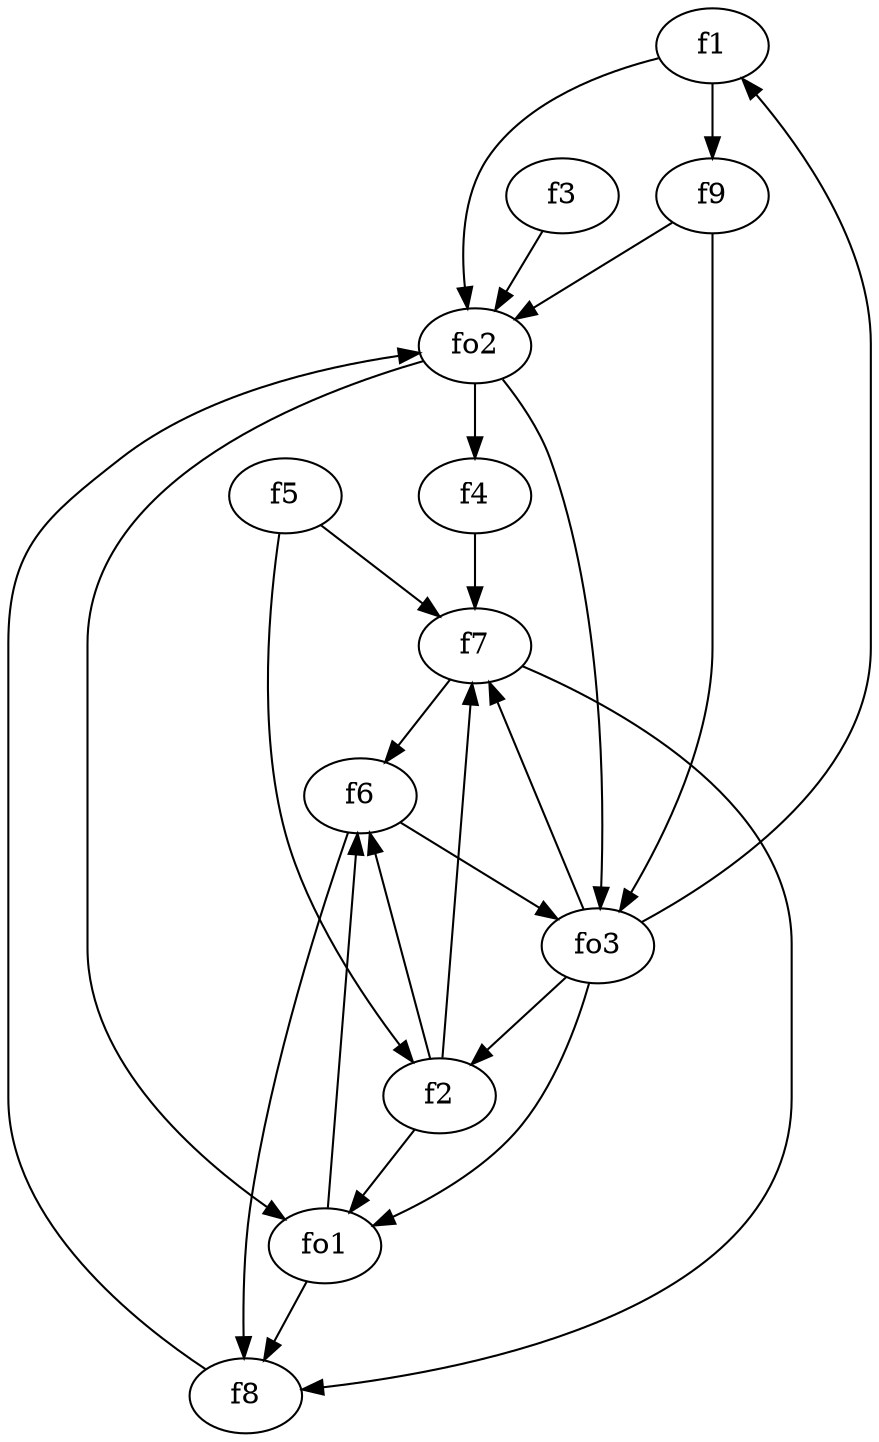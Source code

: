 strict digraph  {
f1;
f2;
f3;
f4;
f5;
f6;
f7;
f8;
f9;
fo1;
fo2;
fo3;
f1 -> fo2  [weight=2];
f1 -> f9  [weight=2];
f2 -> f6  [weight=2];
f2 -> fo1  [weight=2];
f2 -> f7  [weight=2];
f3 -> fo2  [weight=2];
f4 -> f7  [weight=2];
f5 -> f2  [weight=2];
f5 -> f7  [weight=2];
f6 -> fo3  [weight=2];
f6 -> f8  [weight=2];
f7 -> f8  [weight=2];
f7 -> f6  [weight=2];
f8 -> fo2  [weight=2];
f9 -> fo2  [weight=2];
f9 -> fo3  [weight=2];
fo1 -> f8  [weight=2];
fo1 -> f6  [weight=2];
fo2 -> fo3  [weight=2];
fo2 -> f4  [weight=2];
fo2 -> fo1  [weight=2];
fo3 -> f7  [weight=2];
fo3 -> f2  [weight=2];
fo3 -> fo1  [weight=2];
fo3 -> f1  [weight=2];
}
